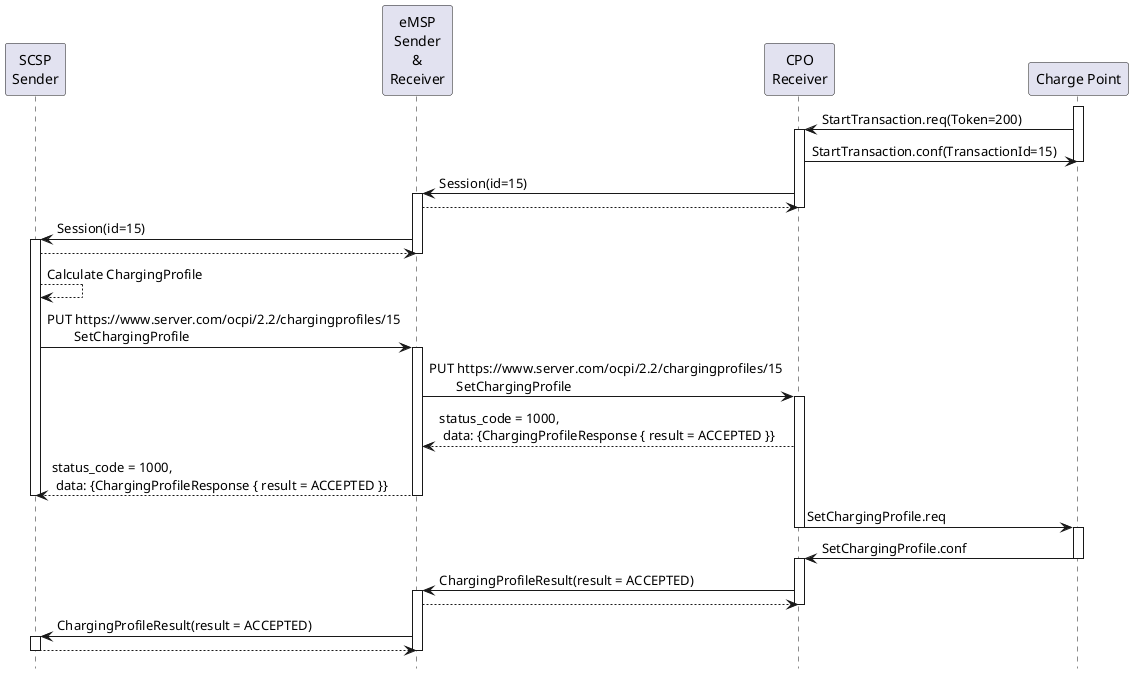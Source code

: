 @startuml
hide footbox

participant "SCSP\nSender" as SCSP
participant "eMSP\nSender\n&\nReceiver" as eMSP
participant "CPO\nReceiver" as CPO
participant "Charge Point" as CP


activate CP
CP   ->  CPO:  StartTransaction.req(Token=200)
activate CPO
CPO  ->  CP:   StartTransaction.conf(TransactionId=15)
deactivate CP
CPO  ->  eMSP: Session(id=15)
activate eMSP
eMSP --> CPO: 
deactivate CPO
eMSP  ->  SCSP: Session(id=15)
activate SCSP
SCSP --> eMSP:
deactivate eMSP

SCSP --> SCSP: Calculate ChargingProfile

SCSP ->  eMSP:  PUT https://www.server.com/ocpi/2.2/chargingprofiles/15\n        SetChargingProfile
activate eMSP

eMSP ->  CPO:  PUT https://www.server.com/ocpi/2.2/chargingprofiles/15\n        SetChargingProfile
activate CPO
CPO  --> eMSP: status_code = 1000,\n data: {ChargingProfileResponse { result = ACCEPTED }}
eMSP  --> SCSP: status_code = 1000,\n data: {ChargingProfileResponse { result = ACCEPTED }}
deactivate SCSP
deactivate eMSP

CPO  ->  CP:   SetChargingProfile.req
deactivate CPO
activate CP
CP   ->  CPO:  SetChargingProfile.conf
deactivate CP

activate CPO
CPO  ->  eMSP: ChargingProfileResult(result = ACCEPTED)
activate eMSP
eMSP --> CPO:
deactivate CPO

eMSP  ->  SCSP: ChargingProfileResult(result = ACCEPTED)
activate SCSP
SCSP --> eMSP:
deactivate eMSP
deactivate SCSP

@enduml
